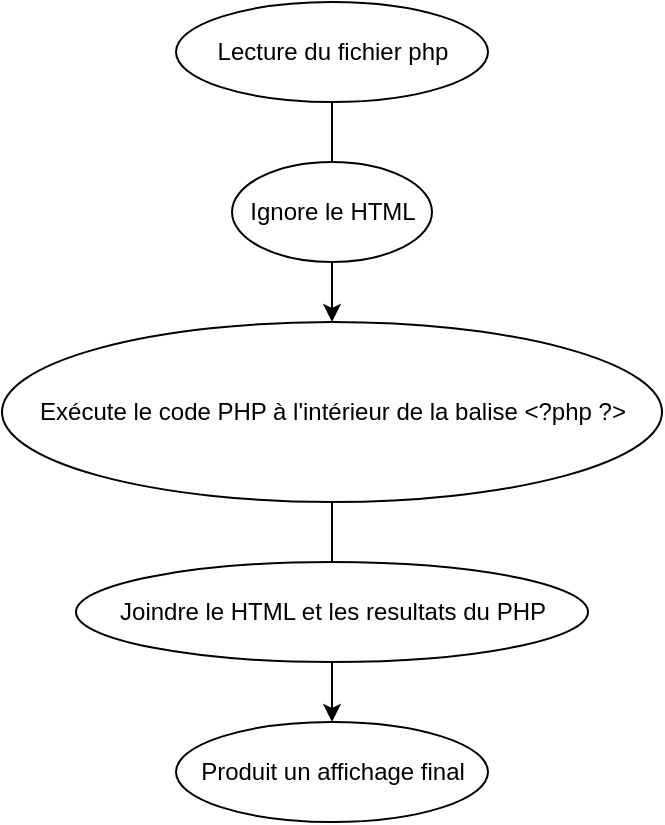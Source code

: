 <mxfile version="13.6.5">
    <diagram id="ep0rJgK5KmxrIyld0C4R" name="Page-1">
        <mxGraphModel dx="986" dy="379" grid="1" gridSize="10" guides="1" tooltips="1" connect="1" arrows="1" fold="1" page="1" pageScale="1" pageWidth="827" pageHeight="1169" math="0" shadow="0">
            <root>
                <mxCell id="0"/>
                <mxCell id="1" parent="0"/>
                <mxCell id="9" value="" style="edgeStyle=orthogonalEdgeStyle;rounded=0;orthogonalLoop=1;jettySize=auto;html=1;" edge="1" parent="1" source="2" target="4">
                    <mxGeometry relative="1" as="geometry"/>
                </mxCell>
                <mxCell id="2" value="Lecture du fichier php" style="shape=ellipse;html=1;dashed=0;whitespace=wrap;perimeter=ellipsePerimeter;" vertex="1" parent="1">
                    <mxGeometry x="336" y="20" width="156" height="50" as="geometry"/>
                </mxCell>
                <mxCell id="3" value="Ignore le HTML" style="shape=ellipse;html=1;dashed=0;whitespace=wrap;perimeter=ellipsePerimeter;" vertex="1" parent="1">
                    <mxGeometry x="364" y="100" width="100" height="50" as="geometry"/>
                </mxCell>
                <mxCell id="8" value="" style="edgeStyle=orthogonalEdgeStyle;rounded=0;orthogonalLoop=1;jettySize=auto;html=1;" edge="1" parent="1" source="4" target="6">
                    <mxGeometry relative="1" as="geometry"/>
                </mxCell>
                <mxCell id="4" value="Exécute le code PHP à l'intérieur de la balise &amp;lt;?php ?&amp;gt;" style="shape=ellipse;html=1;dashed=0;whitespace=wrap;perimeter=ellipsePerimeter;" vertex="1" parent="1">
                    <mxGeometry x="249" y="180" width="330" height="90" as="geometry"/>
                </mxCell>
                <mxCell id="5" value="Joindre le HTML et les resultats du PHP" style="shape=ellipse;html=1;dashed=0;whitespace=wrap;perimeter=ellipsePerimeter;" vertex="1" parent="1">
                    <mxGeometry x="286" y="300" width="256" height="50" as="geometry"/>
                </mxCell>
                <mxCell id="6" value="Produit un affichage final" style="shape=ellipse;html=1;dashed=0;whitespace=wrap;perimeter=ellipsePerimeter;" vertex="1" parent="1">
                    <mxGeometry x="336" y="380" width="156" height="50" as="geometry"/>
                </mxCell>
            </root>
        </mxGraphModel>
    </diagram>
</mxfile>